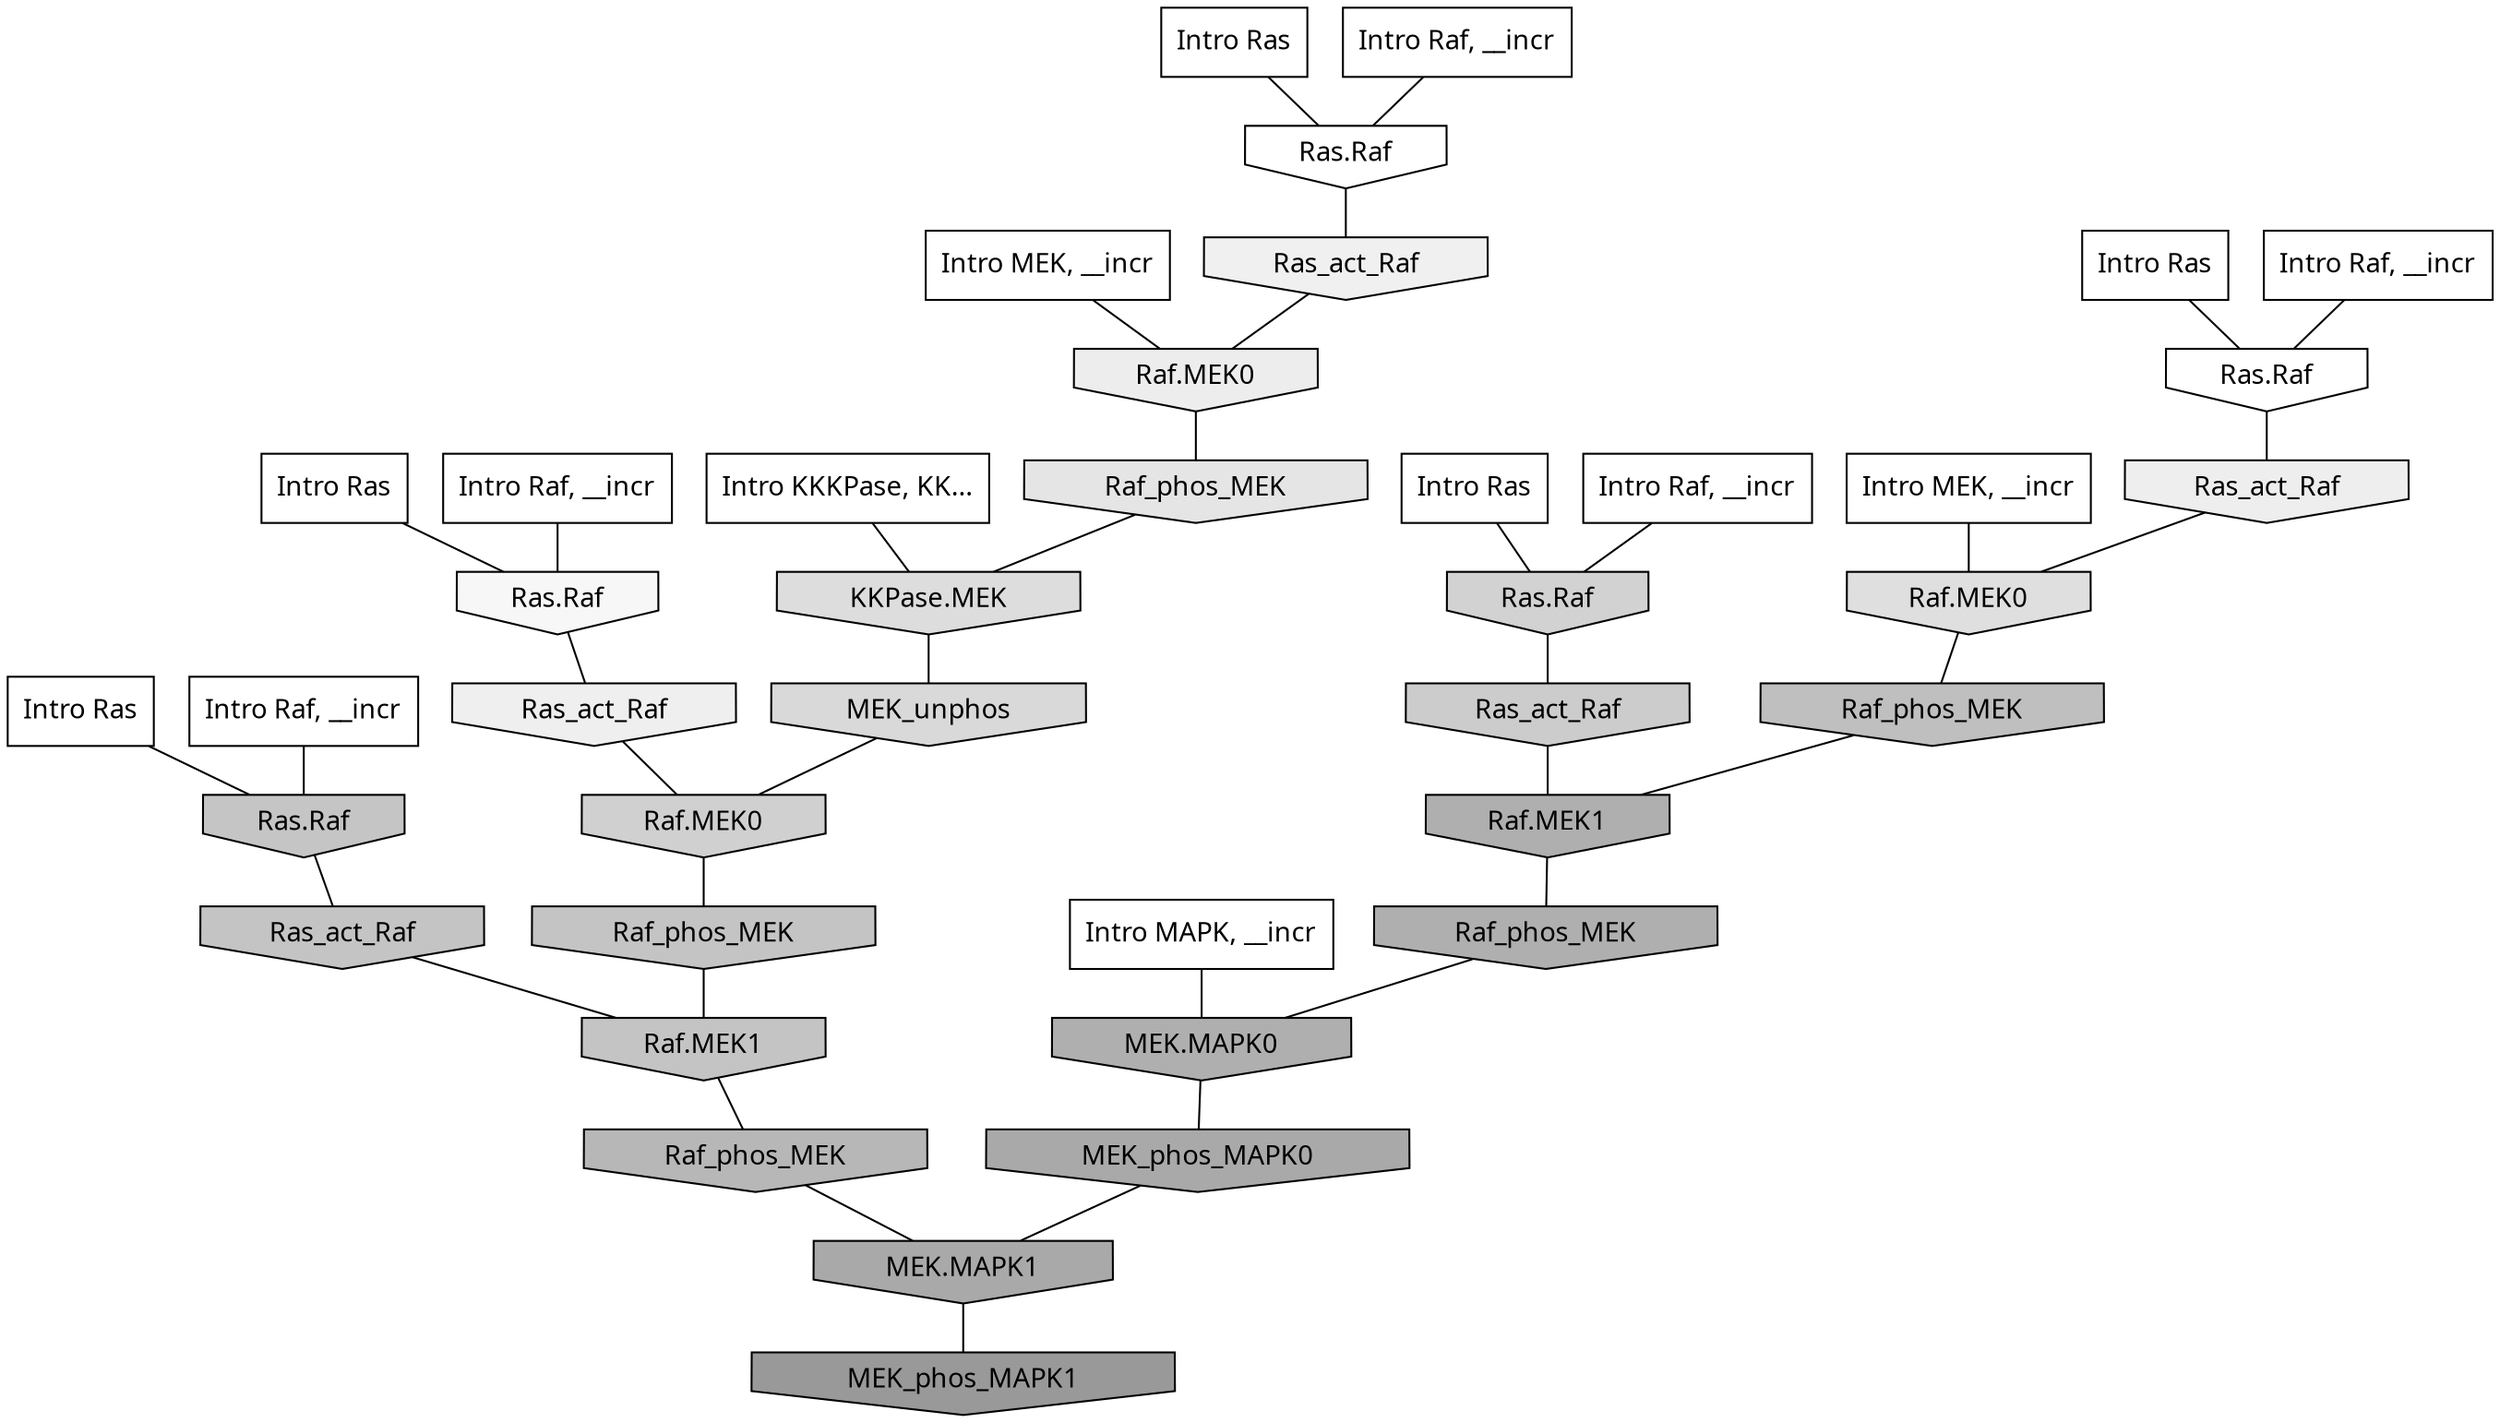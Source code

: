 digraph G{
  rankdir="TB";
  ranksep=0.30;
  node [fontname="CMU Serif"];
  edge [fontname="CMU Serif"];
  
  17 [label="Intro Ras", shape=rectangle, style=filled, fillcolor="0.000 0.000 1.000"]
  
  50 [label="Intro Ras", shape=rectangle, style=filled, fillcolor="0.000 0.000 1.000"]
  
  53 [label="Intro Ras", shape=rectangle, style=filled, fillcolor="0.000 0.000 1.000"]
  
  57 [label="Intro Ras", shape=rectangle, style=filled, fillcolor="0.000 0.000 1.000"]
  
  64 [label="Intro Ras", shape=rectangle, style=filled, fillcolor="0.000 0.000 1.000"]
  
  259 [label="Intro Raf, __incr", shape=rectangle, style=filled, fillcolor="0.000 0.000 1.000"]
  
  838 [label="Intro Raf, __incr", shape=rectangle, style=filled, fillcolor="0.000 0.000 1.000"]
  
  863 [label="Intro Raf, __incr", shape=rectangle, style=filled, fillcolor="0.000 0.000 1.000"]
  
  979 [label="Intro Raf, __incr", shape=rectangle, style=filled, fillcolor="0.000 0.000 1.000"]
  
  1060 [label="Intro Raf, __incr", shape=rectangle, style=filled, fillcolor="0.000 0.000 1.000"]
  
  1594 [label="Intro MEK, __incr", shape=rectangle, style=filled, fillcolor="0.000 0.000 1.000"]
  
  1716 [label="Intro MEK, __incr", shape=rectangle, style=filled, fillcolor="0.000 0.000 1.000"]
  
  2771 [label="Intro MAPK, __incr", shape=rectangle, style=filled, fillcolor="0.000 0.000 1.000"]
  
  3182 [label="Intro KKKPase, KK...", shape=rectangle, style=filled, fillcolor="0.000 0.000 1.000"]
  
  3214 [label="Ras.Raf", shape=invhouse, style=filled, fillcolor="0.000 0.000 1.000"]
  
  3271 [label="Ras.Raf", shape=invhouse, style=filled, fillcolor="0.000 0.000 1.000"]
  
  3571 [label="Ras.Raf", shape=invhouse, style=filled, fillcolor="0.000 0.000 0.966"]
  
  3968 [label="Ras_act_Raf", shape=invhouse, style=filled, fillcolor="0.000 0.000 0.939"]
  
  4028 [label="Ras_act_Raf", shape=invhouse, style=filled, fillcolor="0.000 0.000 0.936"]
  
  4129 [label="Ras_act_Raf", shape=invhouse, style=filled, fillcolor="0.000 0.000 0.930"]
  
  4190 [label="Raf.MEK0", shape=invhouse, style=filled, fillcolor="0.000 0.000 0.926"]
  
  4701 [label="Raf_phos_MEK", shape=invhouse, style=filled, fillcolor="0.000 0.000 0.897"]
  
  5176 [label="Raf.MEK0", shape=invhouse, style=filled, fillcolor="0.000 0.000 0.872"]
  
  5384 [label="KKPase.MEK", shape=invhouse, style=filled, fillcolor="0.000 0.000 0.864"]
  
  5600 [label="MEK_unphos", shape=invhouse, style=filled, fillcolor="0.000 0.000 0.851"]
  
  6281 [label="Ras.Raf", shape=invhouse, style=filled, fillcolor="0.000 0.000 0.822"]
  
  6553 [label="Raf.MEK0", shape=invhouse, style=filled, fillcolor="0.000 0.000 0.813"]
  
  7012 [label="Ras_act_Raf", shape=invhouse, style=filled, fillcolor="0.000 0.000 0.798"]
  
  8087 [label="Ras.Raf", shape=invhouse, style=filled, fillcolor="0.000 0.000 0.770"]
  
  8112 [label="Raf_phos_MEK", shape=invhouse, style=filled, fillcolor="0.000 0.000 0.769"]
  
  8189 [label="Ras_act_Raf", shape=invhouse, style=filled, fillcolor="0.000 0.000 0.768"]
  
  8193 [label="Raf.MEK1", shape=invhouse, style=filled, fillcolor="0.000 0.000 0.768"]
  
  8977 [label="Raf_phos_MEK", shape=invhouse, style=filled, fillcolor="0.000 0.000 0.747"]
  
  10699 [label="Raf_phos_MEK", shape=invhouse, style=filled, fillcolor="0.000 0.000 0.715"]
  
  12767 [label="Raf.MEK1", shape=invhouse, style=filled, fillcolor="0.000 0.000 0.684"]
  
  12778 [label="Raf_phos_MEK", shape=invhouse, style=filled, fillcolor="0.000 0.000 0.684"]
  
  12783 [label="MEK.MAPK0", shape=invhouse, style=filled, fillcolor="0.000 0.000 0.684"]
  
  14532 [label="MEK_phos_MAPK0", shape=invhouse, style=filled, fillcolor="0.000 0.000 0.662"]
  
  14568 [label="MEK.MAPK1", shape=invhouse, style=filled, fillcolor="0.000 0.000 0.662"]
  
  17714 [label="MEK_phos_MAPK1", shape=invhouse, style=filled, fillcolor="0.000 0.000 0.600"]
  
  
  14568 -> 17714 [dir=none, color="0.000 0.000 0.000"] 
  14532 -> 14568 [dir=none, color="0.000 0.000 0.000"] 
  12783 -> 14532 [dir=none, color="0.000 0.000 0.000"] 
  12778 -> 12783 [dir=none, color="0.000 0.000 0.000"] 
  12767 -> 12778 [dir=none, color="0.000 0.000 0.000"] 
  10699 -> 14568 [dir=none, color="0.000 0.000 0.000"] 
  8977 -> 12767 [dir=none, color="0.000 0.000 0.000"] 
  8193 -> 10699 [dir=none, color="0.000 0.000 0.000"] 
  8189 -> 8193 [dir=none, color="0.000 0.000 0.000"] 
  8112 -> 8193 [dir=none, color="0.000 0.000 0.000"] 
  8087 -> 8189 [dir=none, color="0.000 0.000 0.000"] 
  7012 -> 12767 [dir=none, color="0.000 0.000 0.000"] 
  6553 -> 8112 [dir=none, color="0.000 0.000 0.000"] 
  6281 -> 7012 [dir=none, color="0.000 0.000 0.000"] 
  5600 -> 6553 [dir=none, color="0.000 0.000 0.000"] 
  5384 -> 5600 [dir=none, color="0.000 0.000 0.000"] 
  5176 -> 8977 [dir=none, color="0.000 0.000 0.000"] 
  4701 -> 5384 [dir=none, color="0.000 0.000 0.000"] 
  4190 -> 4701 [dir=none, color="0.000 0.000 0.000"] 
  4129 -> 5176 [dir=none, color="0.000 0.000 0.000"] 
  4028 -> 6553 [dir=none, color="0.000 0.000 0.000"] 
  3968 -> 4190 [dir=none, color="0.000 0.000 0.000"] 
  3571 -> 4028 [dir=none, color="0.000 0.000 0.000"] 
  3271 -> 4129 [dir=none, color="0.000 0.000 0.000"] 
  3214 -> 3968 [dir=none, color="0.000 0.000 0.000"] 
  3182 -> 5384 [dir=none, color="0.000 0.000 0.000"] 
  2771 -> 12783 [dir=none, color="0.000 0.000 0.000"] 
  1716 -> 4190 [dir=none, color="0.000 0.000 0.000"] 
  1594 -> 5176 [dir=none, color="0.000 0.000 0.000"] 
  1060 -> 8087 [dir=none, color="0.000 0.000 0.000"] 
  979 -> 3271 [dir=none, color="0.000 0.000 0.000"] 
  863 -> 6281 [dir=none, color="0.000 0.000 0.000"] 
  838 -> 3571 [dir=none, color="0.000 0.000 0.000"] 
  259 -> 3214 [dir=none, color="0.000 0.000 0.000"] 
  64 -> 3571 [dir=none, color="0.000 0.000 0.000"] 
  57 -> 6281 [dir=none, color="0.000 0.000 0.000"] 
  53 -> 3214 [dir=none, color="0.000 0.000 0.000"] 
  50 -> 3271 [dir=none, color="0.000 0.000 0.000"] 
  17 -> 8087 [dir=none, color="0.000 0.000 0.000"] 
  
  }
